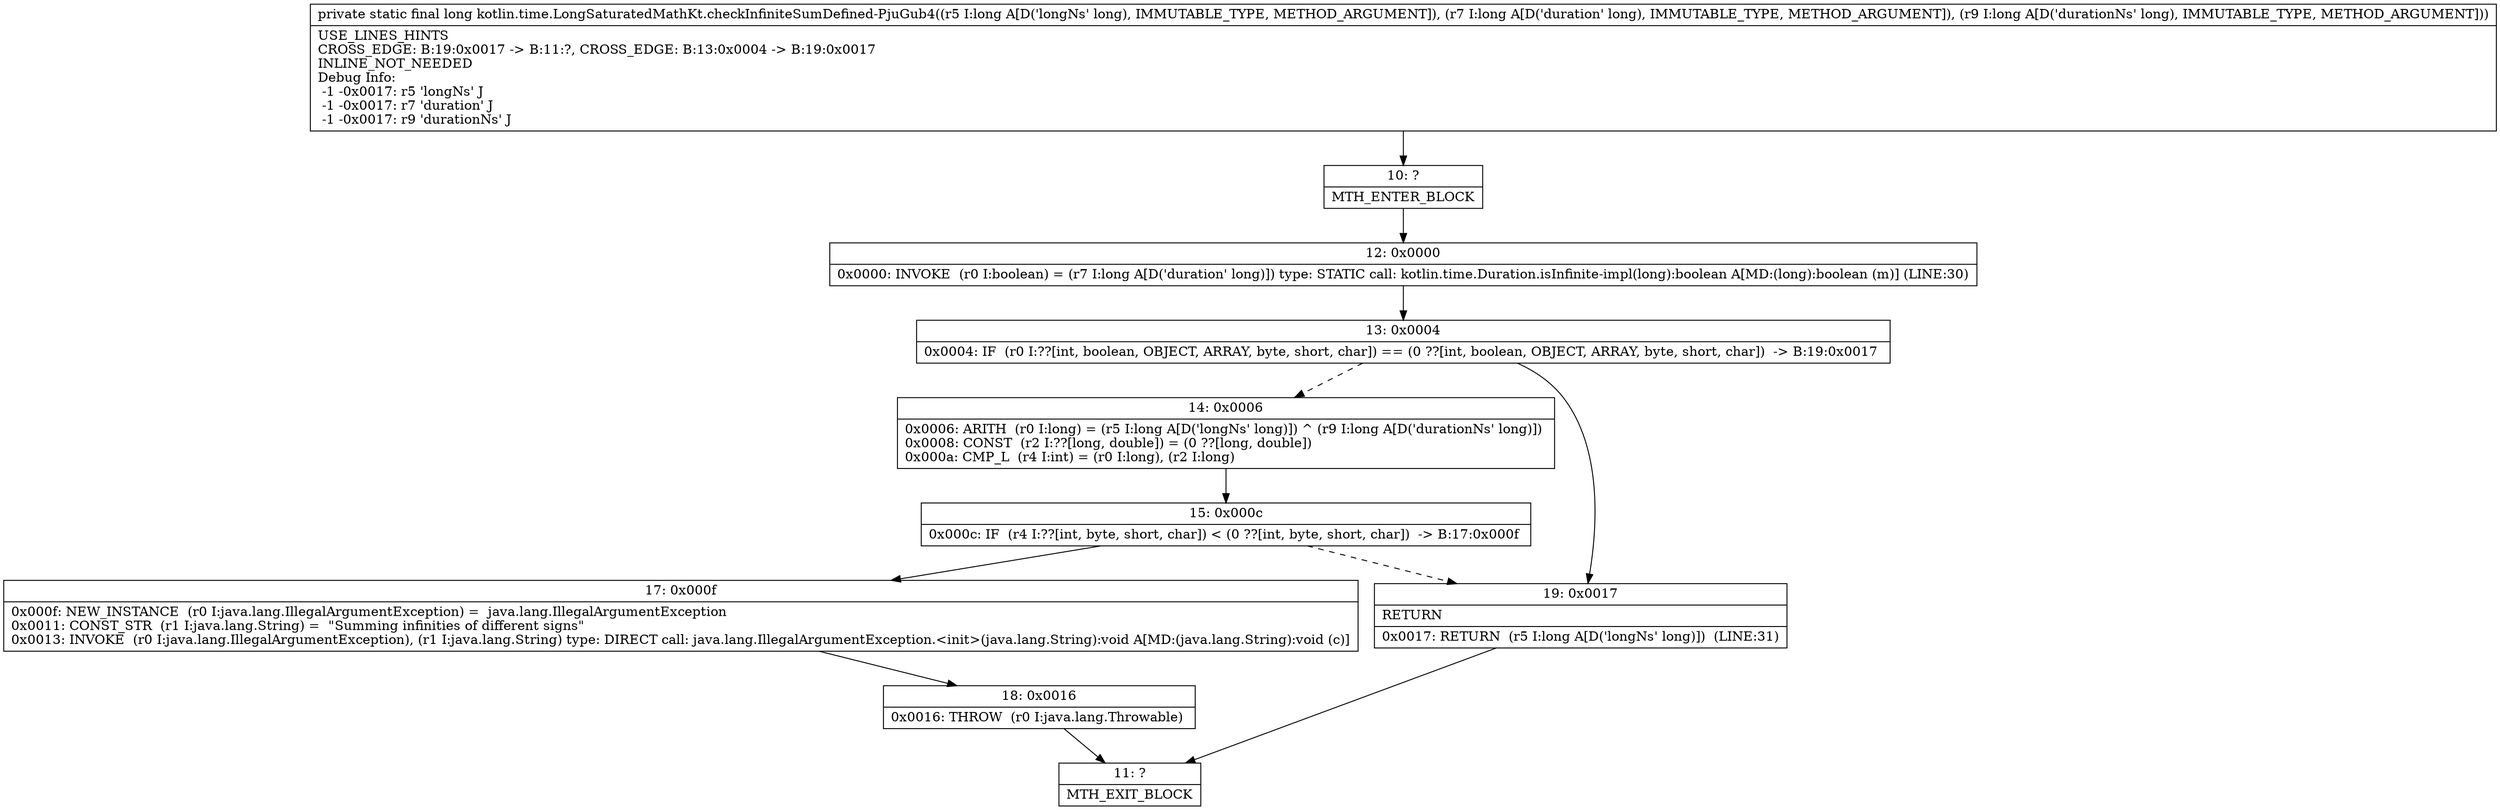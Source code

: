 digraph "CFG forkotlin.time.LongSaturatedMathKt.checkInfiniteSumDefined\-PjuGub4(JJJ)J" {
Node_10 [shape=record,label="{10\:\ ?|MTH_ENTER_BLOCK\l}"];
Node_12 [shape=record,label="{12\:\ 0x0000|0x0000: INVOKE  (r0 I:boolean) = (r7 I:long A[D('duration' long)]) type: STATIC call: kotlin.time.Duration.isInfinite\-impl(long):boolean A[MD:(long):boolean (m)] (LINE:30)\l}"];
Node_13 [shape=record,label="{13\:\ 0x0004|0x0004: IF  (r0 I:??[int, boolean, OBJECT, ARRAY, byte, short, char]) == (0 ??[int, boolean, OBJECT, ARRAY, byte, short, char])  \-\> B:19:0x0017 \l}"];
Node_14 [shape=record,label="{14\:\ 0x0006|0x0006: ARITH  (r0 I:long) = (r5 I:long A[D('longNs' long)]) ^ (r9 I:long A[D('durationNs' long)]) \l0x0008: CONST  (r2 I:??[long, double]) = (0 ??[long, double]) \l0x000a: CMP_L  (r4 I:int) = (r0 I:long), (r2 I:long) \l}"];
Node_15 [shape=record,label="{15\:\ 0x000c|0x000c: IF  (r4 I:??[int, byte, short, char]) \< (0 ??[int, byte, short, char])  \-\> B:17:0x000f \l}"];
Node_17 [shape=record,label="{17\:\ 0x000f|0x000f: NEW_INSTANCE  (r0 I:java.lang.IllegalArgumentException) =  java.lang.IllegalArgumentException \l0x0011: CONST_STR  (r1 I:java.lang.String) =  \"Summing infinities of different signs\" \l0x0013: INVOKE  (r0 I:java.lang.IllegalArgumentException), (r1 I:java.lang.String) type: DIRECT call: java.lang.IllegalArgumentException.\<init\>(java.lang.String):void A[MD:(java.lang.String):void (c)]\l}"];
Node_18 [shape=record,label="{18\:\ 0x0016|0x0016: THROW  (r0 I:java.lang.Throwable) \l}"];
Node_11 [shape=record,label="{11\:\ ?|MTH_EXIT_BLOCK\l}"];
Node_19 [shape=record,label="{19\:\ 0x0017|RETURN\l|0x0017: RETURN  (r5 I:long A[D('longNs' long)])  (LINE:31)\l}"];
MethodNode[shape=record,label="{private static final long kotlin.time.LongSaturatedMathKt.checkInfiniteSumDefined\-PjuGub4((r5 I:long A[D('longNs' long), IMMUTABLE_TYPE, METHOD_ARGUMENT]), (r7 I:long A[D('duration' long), IMMUTABLE_TYPE, METHOD_ARGUMENT]), (r9 I:long A[D('durationNs' long), IMMUTABLE_TYPE, METHOD_ARGUMENT]))  | USE_LINES_HINTS\lCROSS_EDGE: B:19:0x0017 \-\> B:11:?, CROSS_EDGE: B:13:0x0004 \-\> B:19:0x0017\lINLINE_NOT_NEEDED\lDebug Info:\l  \-1 \-0x0017: r5 'longNs' J\l  \-1 \-0x0017: r7 'duration' J\l  \-1 \-0x0017: r9 'durationNs' J\l}"];
MethodNode -> Node_10;Node_10 -> Node_12;
Node_12 -> Node_13;
Node_13 -> Node_14[style=dashed];
Node_13 -> Node_19;
Node_14 -> Node_15;
Node_15 -> Node_17;
Node_15 -> Node_19[style=dashed];
Node_17 -> Node_18;
Node_18 -> Node_11;
Node_19 -> Node_11;
}

